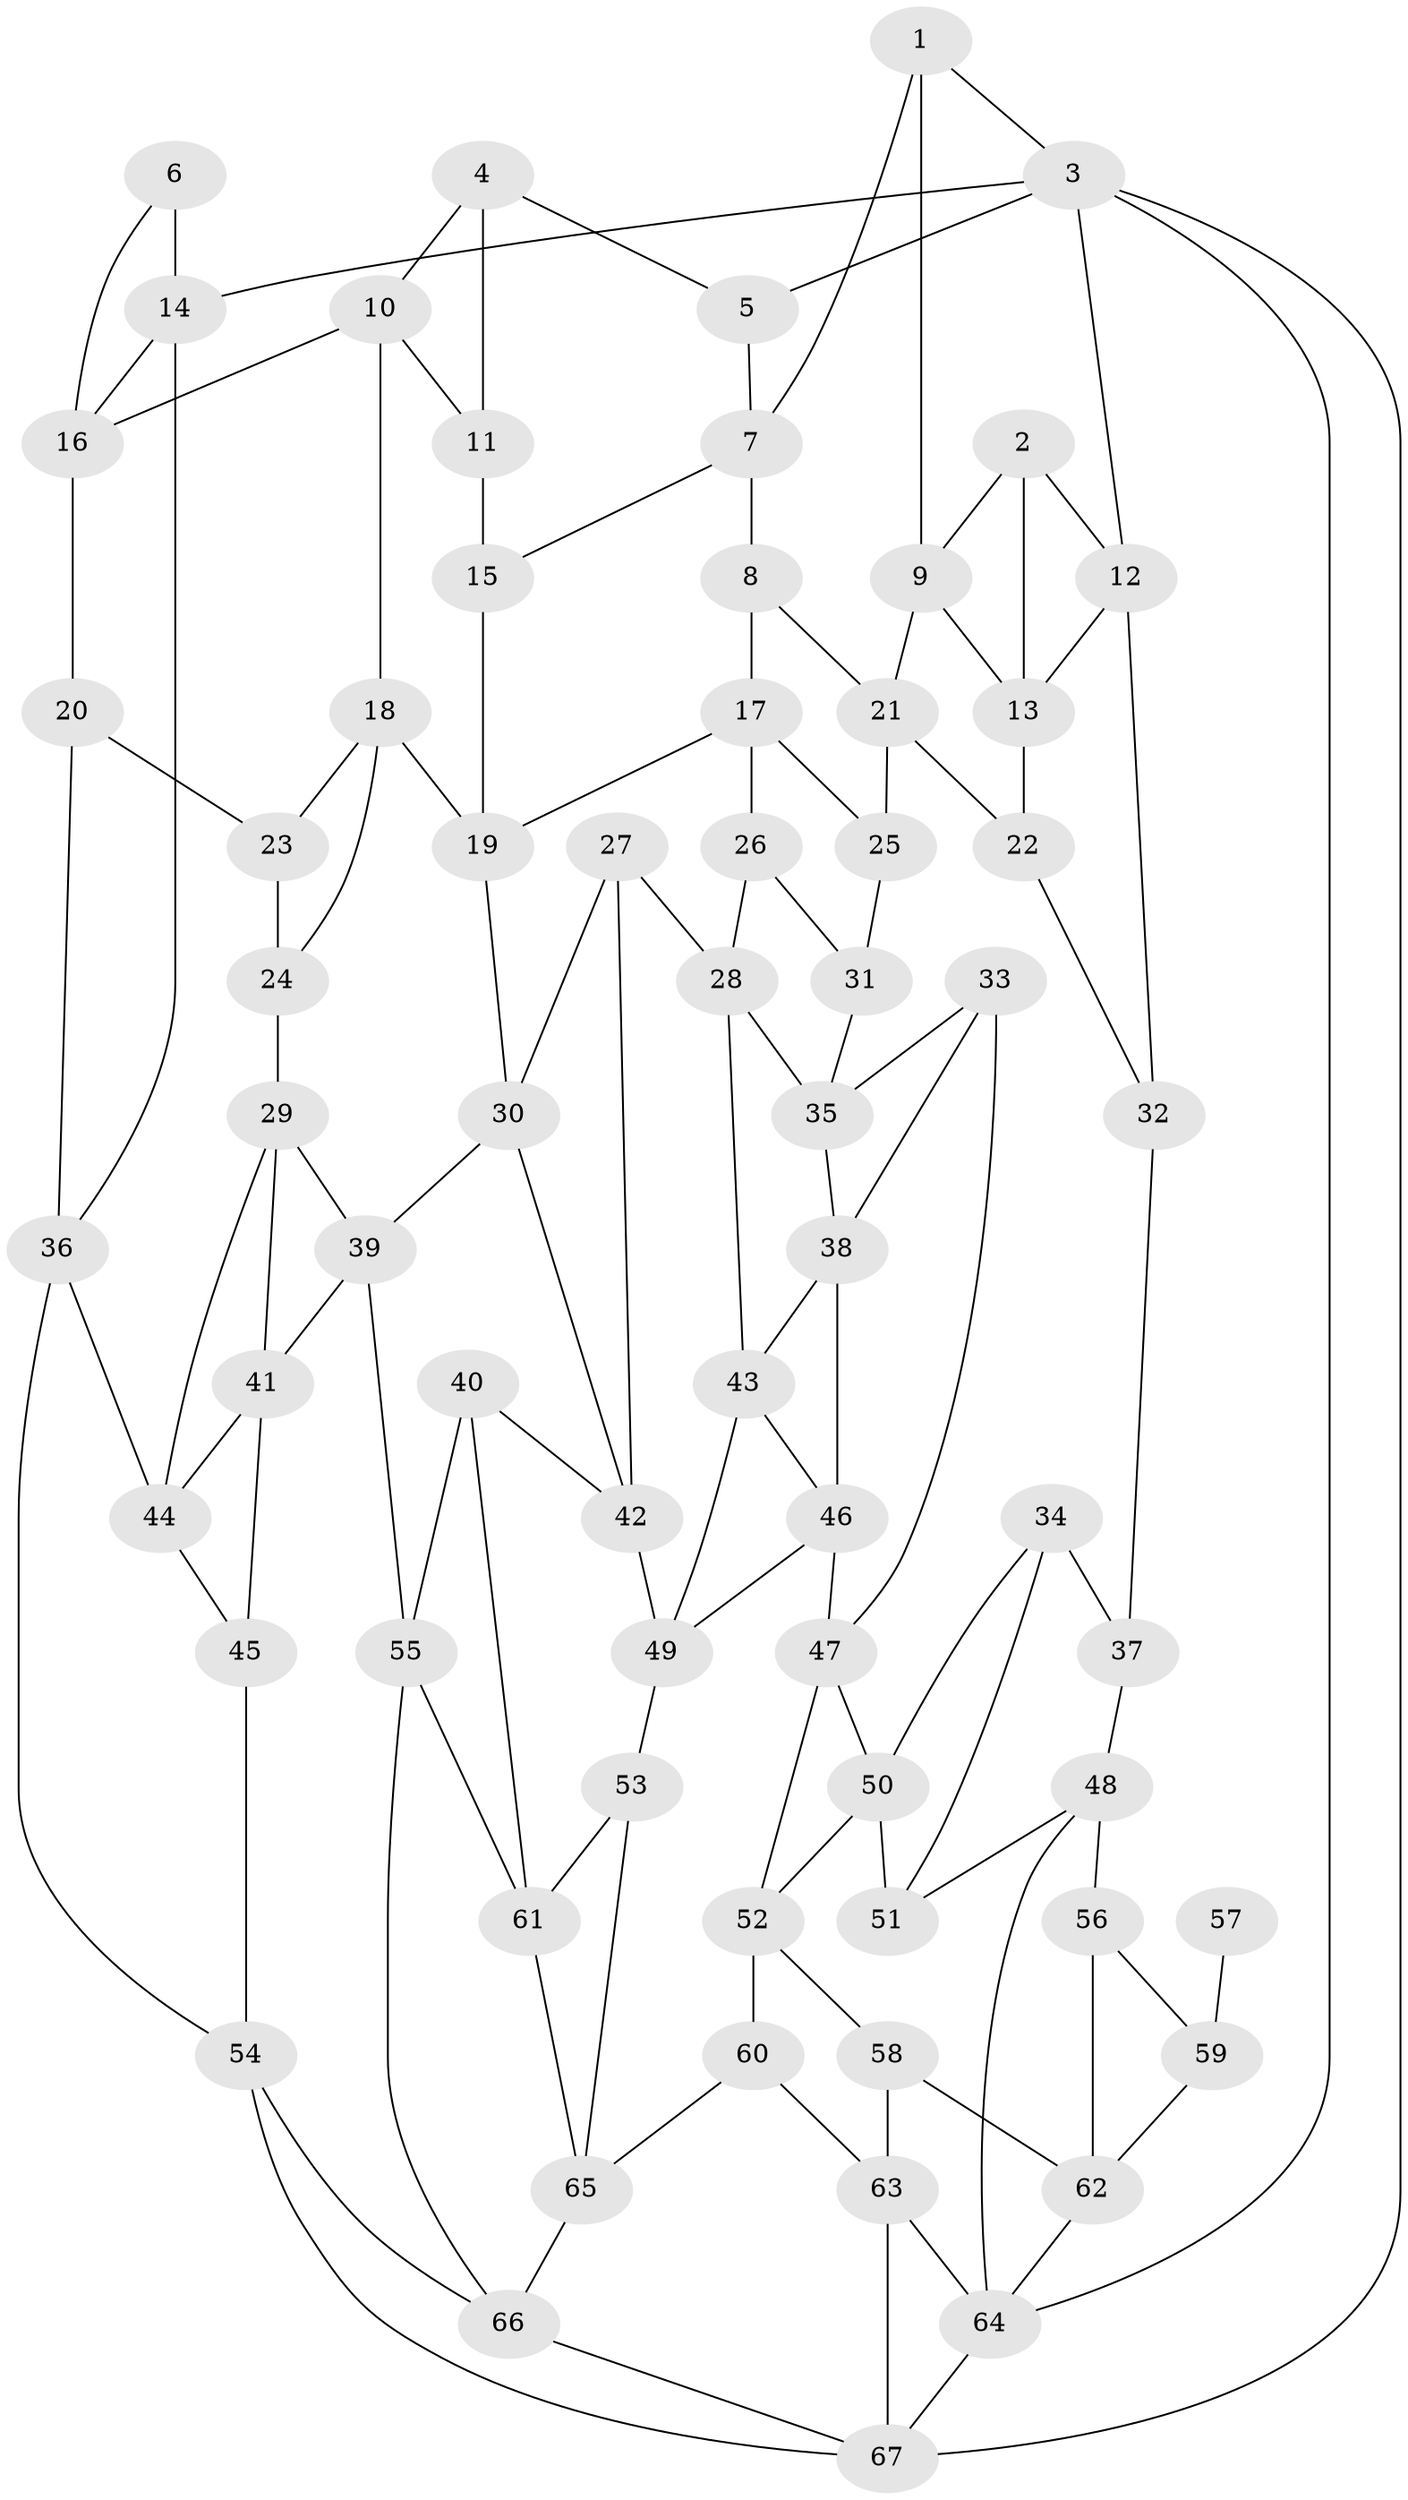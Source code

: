 // original degree distribution, {3: 0.029850746268656716, 6: 0.2462686567164179, 5: 0.4925373134328358, 4: 0.23134328358208955}
// Generated by graph-tools (version 1.1) at 2025/38/03/04/25 23:38:30]
// undirected, 67 vertices, 120 edges
graph export_dot {
  node [color=gray90,style=filled];
  1;
  2;
  3;
  4;
  5;
  6;
  7;
  8;
  9;
  10;
  11;
  12;
  13;
  14;
  15;
  16;
  17;
  18;
  19;
  20;
  21;
  22;
  23;
  24;
  25;
  26;
  27;
  28;
  29;
  30;
  31;
  32;
  33;
  34;
  35;
  36;
  37;
  38;
  39;
  40;
  41;
  42;
  43;
  44;
  45;
  46;
  47;
  48;
  49;
  50;
  51;
  52;
  53;
  54;
  55;
  56;
  57;
  58;
  59;
  60;
  61;
  62;
  63;
  64;
  65;
  66;
  67;
  1 -- 3 [weight=1.0];
  1 -- 7 [weight=1.0];
  1 -- 9 [weight=1.0];
  2 -- 9 [weight=1.0];
  2 -- 12 [weight=1.0];
  2 -- 13 [weight=3.0];
  3 -- 5 [weight=1.0];
  3 -- 12 [weight=1.0];
  3 -- 14 [weight=1.0];
  3 -- 64 [weight=1.0];
  3 -- 67 [weight=1.0];
  4 -- 5 [weight=1.0];
  4 -- 10 [weight=1.0];
  4 -- 11 [weight=1.0];
  5 -- 7 [weight=1.0];
  6 -- 14 [weight=2.0];
  6 -- 16 [weight=1.0];
  7 -- 8 [weight=1.0];
  7 -- 15 [weight=1.0];
  8 -- 17 [weight=1.0];
  8 -- 21 [weight=1.0];
  9 -- 13 [weight=1.0];
  9 -- 21 [weight=1.0];
  10 -- 11 [weight=1.0];
  10 -- 16 [weight=1.0];
  10 -- 18 [weight=1.0];
  11 -- 15 [weight=2.0];
  12 -- 13 [weight=1.0];
  12 -- 32 [weight=1.0];
  13 -- 22 [weight=1.0];
  14 -- 16 [weight=1.0];
  14 -- 36 [weight=1.0];
  15 -- 19 [weight=1.0];
  16 -- 20 [weight=1.0];
  17 -- 19 [weight=1.0];
  17 -- 25 [weight=1.0];
  17 -- 26 [weight=1.0];
  18 -- 19 [weight=1.0];
  18 -- 23 [weight=1.0];
  18 -- 24 [weight=1.0];
  19 -- 30 [weight=1.0];
  20 -- 23 [weight=2.0];
  20 -- 36 [weight=1.0];
  21 -- 22 [weight=1.0];
  21 -- 25 [weight=1.0];
  22 -- 32 [weight=1.0];
  23 -- 24 [weight=1.0];
  24 -- 29 [weight=1.0];
  25 -- 31 [weight=2.0];
  26 -- 28 [weight=1.0];
  26 -- 31 [weight=1.0];
  27 -- 28 [weight=1.0];
  27 -- 30 [weight=1.0];
  27 -- 42 [weight=1.0];
  28 -- 35 [weight=1.0];
  28 -- 43 [weight=1.0];
  29 -- 39 [weight=1.0];
  29 -- 41 [weight=1.0];
  29 -- 44 [weight=1.0];
  30 -- 39 [weight=1.0];
  30 -- 42 [weight=1.0];
  31 -- 35 [weight=1.0];
  32 -- 37 [weight=2.0];
  33 -- 35 [weight=1.0];
  33 -- 38 [weight=1.0];
  33 -- 47 [weight=1.0];
  34 -- 37 [weight=1.0];
  34 -- 50 [weight=1.0];
  34 -- 51 [weight=1.0];
  35 -- 38 [weight=1.0];
  36 -- 44 [weight=1.0];
  36 -- 54 [weight=1.0];
  37 -- 48 [weight=1.0];
  38 -- 43 [weight=1.0];
  38 -- 46 [weight=1.0];
  39 -- 41 [weight=1.0];
  39 -- 55 [weight=1.0];
  40 -- 42 [weight=1.0];
  40 -- 55 [weight=1.0];
  40 -- 61 [weight=1.0];
  41 -- 44 [weight=1.0];
  41 -- 45 [weight=1.0];
  42 -- 49 [weight=1.0];
  43 -- 46 [weight=1.0];
  43 -- 49 [weight=1.0];
  44 -- 45 [weight=1.0];
  45 -- 54 [weight=1.0];
  46 -- 47 [weight=1.0];
  46 -- 49 [weight=1.0];
  47 -- 50 [weight=1.0];
  47 -- 52 [weight=1.0];
  48 -- 51 [weight=1.0];
  48 -- 56 [weight=1.0];
  48 -- 64 [weight=1.0];
  49 -- 53 [weight=1.0];
  50 -- 51 [weight=1.0];
  50 -- 52 [weight=1.0];
  52 -- 58 [weight=1.0];
  52 -- 60 [weight=1.0];
  53 -- 61 [weight=1.0];
  53 -- 65 [weight=1.0];
  54 -- 66 [weight=1.0];
  54 -- 67 [weight=1.0];
  55 -- 61 [weight=1.0];
  55 -- 66 [weight=1.0];
  56 -- 59 [weight=1.0];
  56 -- 62 [weight=1.0];
  57 -- 59 [weight=2.0];
  58 -- 62 [weight=1.0];
  58 -- 63 [weight=1.0];
  59 -- 62 [weight=1.0];
  60 -- 63 [weight=1.0];
  60 -- 65 [weight=1.0];
  61 -- 65 [weight=1.0];
  62 -- 64 [weight=1.0];
  63 -- 64 [weight=1.0];
  63 -- 67 [weight=1.0];
  64 -- 67 [weight=1.0];
  65 -- 66 [weight=1.0];
  66 -- 67 [weight=1.0];
}
